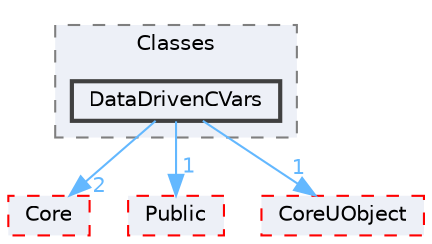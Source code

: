 digraph "DataDrivenCVars"
{
 // INTERACTIVE_SVG=YES
 // LATEX_PDF_SIZE
  bgcolor="transparent";
  edge [fontname=Helvetica,fontsize=10,labelfontname=Helvetica,labelfontsize=10];
  node [fontname=Helvetica,fontsize=10,shape=box,height=0.2,width=0.4];
  compound=true
  subgraph clusterdir_0ed647eebe6ffcaa496d3842b7cec6ce {
    graph [ bgcolor="#edf0f7", pencolor="grey50", label="Classes", fontname=Helvetica,fontsize=10 style="filled,dashed", URL="dir_0ed647eebe6ffcaa496d3842b7cec6ce.html",tooltip=""]
  dir_53c6df5c09e4a086ca1c5cdf3c2a8b0d [label="DataDrivenCVars", fillcolor="#edf0f7", color="grey25", style="filled,bold", URL="dir_53c6df5c09e4a086ca1c5cdf3c2a8b0d.html",tooltip=""];
  }
  dir_0e6cddcc9caa1238c7f3774224afaa45 [label="Core", fillcolor="#edf0f7", color="red", style="filled,dashed", URL="dir_0e6cddcc9caa1238c7f3774224afaa45.html",tooltip=""];
  dir_1d06a51bfc871a6a1823440d0d72725c [label="Public", fillcolor="#edf0f7", color="red", style="filled,dashed", URL="dir_1d06a51bfc871a6a1823440d0d72725c.html",tooltip=""];
  dir_4c499e5e32e2b4479ad7e552df73eeae [label="CoreUObject", fillcolor="#edf0f7", color="red", style="filled,dashed", URL="dir_4c499e5e32e2b4479ad7e552df73eeae.html",tooltip=""];
  dir_53c6df5c09e4a086ca1c5cdf3c2a8b0d->dir_0e6cddcc9caa1238c7f3774224afaa45 [headlabel="2", labeldistance=1.5 headhref="dir_000283_000266.html" href="dir_000283_000266.html" color="steelblue1" fontcolor="steelblue1"];
  dir_53c6df5c09e4a086ca1c5cdf3c2a8b0d->dir_1d06a51bfc871a6a1823440d0d72725c [headlabel="1", labeldistance=1.5 headhref="dir_000283_000935.html" href="dir_000283_000935.html" color="steelblue1" fontcolor="steelblue1"];
  dir_53c6df5c09e4a086ca1c5cdf3c2a8b0d->dir_4c499e5e32e2b4479ad7e552df73eeae [headlabel="1", labeldistance=1.5 headhref="dir_000283_000268.html" href="dir_000283_000268.html" color="steelblue1" fontcolor="steelblue1"];
}
